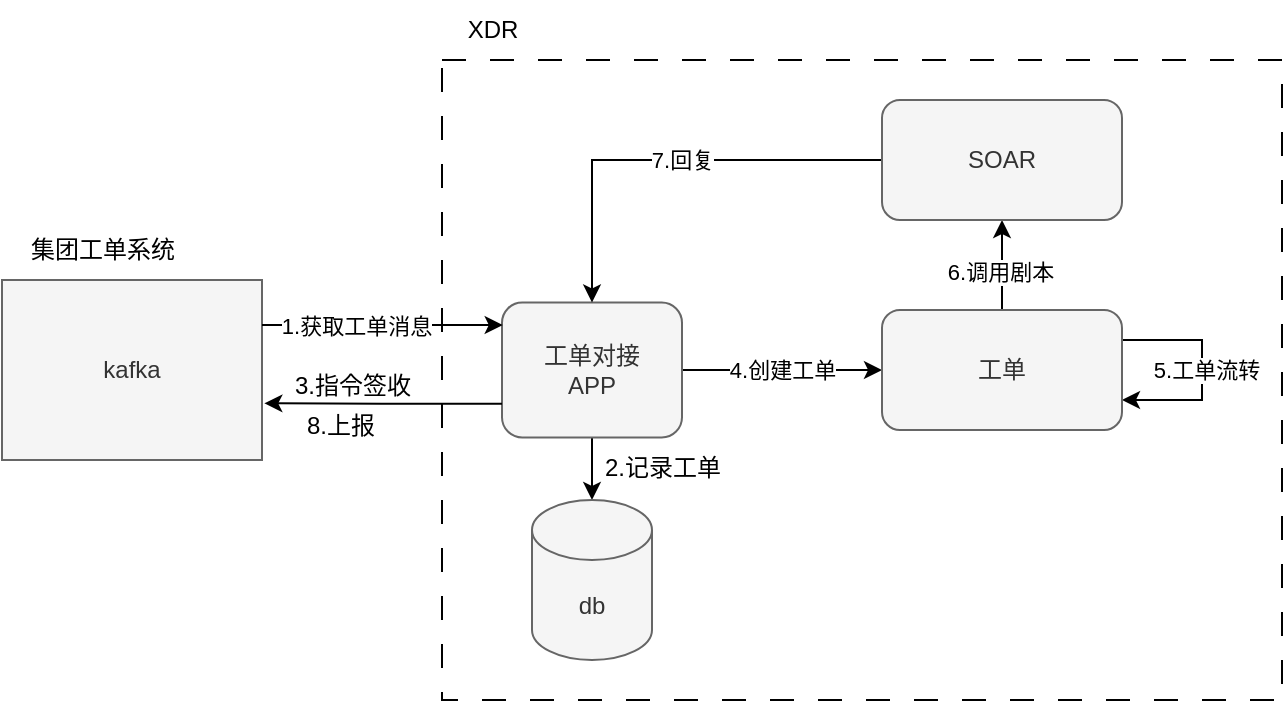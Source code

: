 <mxfile version="24.9.1">
  <diagram name="第 1 页" id="z12r1mD442PUOEED7_AE">
    <mxGraphModel dx="1173" dy="560" grid="1" gridSize="10" guides="1" tooltips="1" connect="1" arrows="1" fold="1" page="1" pageScale="1" pageWidth="827" pageHeight="1169" math="0" shadow="0">
      <root>
        <mxCell id="0" />
        <mxCell id="1" parent="0" />
        <mxCell id="g9Rip2WcBTo65tRp7GzL-1" value="kafka" style="rounded=0;whiteSpace=wrap;html=1;fillColor=#f5f5f5;fontColor=#333333;strokeColor=#666666;" parent="1" vertex="1">
          <mxGeometry x="93" y="550" width="130" height="90" as="geometry" />
        </mxCell>
        <mxCell id="g9Rip2WcBTo65tRp7GzL-6" value="" style="rounded=0;whiteSpace=wrap;html=1;dashed=1;dashPattern=12 12;" parent="1" vertex="1">
          <mxGeometry x="313" y="440" width="420" height="320" as="geometry" />
        </mxCell>
        <mxCell id="g9Rip2WcBTo65tRp7GzL-7" value="XDR" style="text;html=1;align=center;verticalAlign=middle;resizable=0;points=[];autosize=1;strokeColor=none;fillColor=none;" parent="1" vertex="1">
          <mxGeometry x="313" y="410" width="50" height="30" as="geometry" />
        </mxCell>
        <mxCell id="g9Rip2WcBTo65tRp7GzL-18" style="edgeStyle=orthogonalEdgeStyle;rounded=0;orthogonalLoop=1;jettySize=auto;html=1;exitX=0.5;exitY=1;exitDx=0;exitDy=0;" parent="1" source="g9Rip2WcBTo65tRp7GzL-9" target="g9Rip2WcBTo65tRp7GzL-17" edge="1">
          <mxGeometry relative="1" as="geometry" />
        </mxCell>
        <mxCell id="g9Rip2WcBTo65tRp7GzL-20" style="edgeStyle=orthogonalEdgeStyle;rounded=0;orthogonalLoop=1;jettySize=auto;html=1;exitX=1;exitY=0.5;exitDx=0;exitDy=0;" parent="1" source="g9Rip2WcBTo65tRp7GzL-9" target="g9Rip2WcBTo65tRp7GzL-19" edge="1">
          <mxGeometry relative="1" as="geometry" />
        </mxCell>
        <mxCell id="g9Rip2WcBTo65tRp7GzL-25" value="4.创建工单" style="edgeLabel;html=1;align=center;verticalAlign=middle;resizable=0;points=[];" parent="g9Rip2WcBTo65tRp7GzL-20" vertex="1" connectable="0">
          <mxGeometry x="-0.358" relative="1" as="geometry">
            <mxPoint x="18" as="offset" />
          </mxGeometry>
        </mxCell>
        <mxCell id="g9Rip2WcBTo65tRp7GzL-9" value="工单对接&lt;br&gt;APP" style="rounded=1;whiteSpace=wrap;html=1;fillColor=#f5f5f5;fontColor=#333333;strokeColor=#666666;" parent="1" vertex="1">
          <mxGeometry x="343" y="561.25" width="90" height="67.5" as="geometry" />
        </mxCell>
        <mxCell id="g9Rip2WcBTo65tRp7GzL-11" style="edgeStyle=orthogonalEdgeStyle;rounded=0;orthogonalLoop=1;jettySize=auto;html=1;exitX=1;exitY=0.25;exitDx=0;exitDy=0;entryX=0.004;entryY=0.167;entryDx=0;entryDy=0;entryPerimeter=0;" parent="1" source="g9Rip2WcBTo65tRp7GzL-1" target="g9Rip2WcBTo65tRp7GzL-9" edge="1">
          <mxGeometry relative="1" as="geometry" />
        </mxCell>
        <mxCell id="g9Rip2WcBTo65tRp7GzL-14" value="1.获取工单消息" style="edgeLabel;html=1;align=center;verticalAlign=middle;resizable=0;points=[];" parent="g9Rip2WcBTo65tRp7GzL-11" vertex="1" connectable="0">
          <mxGeometry x="-0.288" y="2" relative="1" as="geometry">
            <mxPoint x="4" y="2" as="offset" />
          </mxGeometry>
        </mxCell>
        <mxCell id="g9Rip2WcBTo65tRp7GzL-12" style="edgeStyle=orthogonalEdgeStyle;rounded=0;orthogonalLoop=1;jettySize=auto;html=1;exitX=0;exitY=0.75;exitDx=0;exitDy=0;entryX=1.009;entryY=0.685;entryDx=0;entryDy=0;entryPerimeter=0;" parent="1" source="g9Rip2WcBTo65tRp7GzL-9" target="g9Rip2WcBTo65tRp7GzL-1" edge="1">
          <mxGeometry relative="1" as="geometry" />
        </mxCell>
        <mxCell id="g9Rip2WcBTo65tRp7GzL-17" value="db" style="shape=cylinder3;whiteSpace=wrap;html=1;boundedLbl=1;backgroundOutline=1;size=15;fillColor=#f5f5f5;fontColor=#333333;strokeColor=#666666;" parent="1" vertex="1">
          <mxGeometry x="358" y="660" width="60" height="80" as="geometry" />
        </mxCell>
        <mxCell id="g9Rip2WcBTo65tRp7GzL-22" style="edgeStyle=orthogonalEdgeStyle;rounded=0;orthogonalLoop=1;jettySize=auto;html=1;exitX=0.5;exitY=0;exitDx=0;exitDy=0;entryX=0.5;entryY=1;entryDx=0;entryDy=0;" parent="1" source="g9Rip2WcBTo65tRp7GzL-19" target="g9Rip2WcBTo65tRp7GzL-21" edge="1">
          <mxGeometry relative="1" as="geometry" />
        </mxCell>
        <mxCell id="g9Rip2WcBTo65tRp7GzL-34" value="6.调用剧本" style="edgeLabel;html=1;align=center;verticalAlign=middle;resizable=0;points=[];" parent="g9Rip2WcBTo65tRp7GzL-22" vertex="1" connectable="0">
          <mxGeometry x="-0.139" y="1" relative="1" as="geometry">
            <mxPoint as="offset" />
          </mxGeometry>
        </mxCell>
        <mxCell id="g9Rip2WcBTo65tRp7GzL-29" style="edgeStyle=orthogonalEdgeStyle;rounded=0;orthogonalLoop=1;jettySize=auto;html=1;exitX=1;exitY=0.25;exitDx=0;exitDy=0;entryX=1;entryY=0.75;entryDx=0;entryDy=0;" parent="1" source="g9Rip2WcBTo65tRp7GzL-19" target="g9Rip2WcBTo65tRp7GzL-19" edge="1">
          <mxGeometry relative="1" as="geometry">
            <Array as="points">
              <mxPoint x="693" y="580" />
              <mxPoint x="693" y="610" />
            </Array>
          </mxGeometry>
        </mxCell>
        <mxCell id="g9Rip2WcBTo65tRp7GzL-35" value="5.工单流转" style="edgeLabel;html=1;align=center;verticalAlign=middle;resizable=0;points=[];" parent="g9Rip2WcBTo65tRp7GzL-29" vertex="1" connectable="0">
          <mxGeometry x="-0.071" y="3" relative="1" as="geometry">
            <mxPoint x="-1" y="4" as="offset" />
          </mxGeometry>
        </mxCell>
        <mxCell id="g9Rip2WcBTo65tRp7GzL-19" value="工单" style="rounded=1;whiteSpace=wrap;html=1;fillColor=#f5f5f5;fontColor=#333333;strokeColor=#666666;" parent="1" vertex="1">
          <mxGeometry x="533" y="565" width="120" height="60" as="geometry" />
        </mxCell>
        <mxCell id="g9Rip2WcBTo65tRp7GzL-23" style="edgeStyle=orthogonalEdgeStyle;rounded=0;orthogonalLoop=1;jettySize=auto;html=1;exitX=0;exitY=0.5;exitDx=0;exitDy=0;" parent="1" source="g9Rip2WcBTo65tRp7GzL-21" target="g9Rip2WcBTo65tRp7GzL-9" edge="1">
          <mxGeometry relative="1" as="geometry" />
        </mxCell>
        <mxCell id="g9Rip2WcBTo65tRp7GzL-33" value="7.回复" style="edgeLabel;html=1;align=center;verticalAlign=middle;resizable=0;points=[];" parent="g9Rip2WcBTo65tRp7GzL-23" vertex="1" connectable="0">
          <mxGeometry x="-0.034" y="-2" relative="1" as="geometry">
            <mxPoint x="4" y="2" as="offset" />
          </mxGeometry>
        </mxCell>
        <mxCell id="g9Rip2WcBTo65tRp7GzL-21" value="SOAR" style="rounded=1;whiteSpace=wrap;html=1;fillColor=#f5f5f5;fontColor=#333333;strokeColor=#666666;" parent="1" vertex="1">
          <mxGeometry x="533" y="460" width="120" height="60" as="geometry" />
        </mxCell>
        <mxCell id="g9Rip2WcBTo65tRp7GzL-24" value="集团工单系统" style="text;html=1;align=center;verticalAlign=middle;resizable=0;points=[];autosize=1;strokeColor=none;fillColor=none;" parent="1" vertex="1">
          <mxGeometry x="93" y="520" width="100" height="30" as="geometry" />
        </mxCell>
        <mxCell id="g9Rip2WcBTo65tRp7GzL-26" value="3.指令签收" style="text;html=1;align=center;verticalAlign=middle;resizable=0;points=[];autosize=1;strokeColor=none;fillColor=none;" parent="1" vertex="1">
          <mxGeometry x="228" y="588" width="80" height="30" as="geometry" />
        </mxCell>
        <mxCell id="g9Rip2WcBTo65tRp7GzL-27" value="2.记录工单" style="text;html=1;align=center;verticalAlign=middle;resizable=0;points=[];autosize=1;strokeColor=none;fillColor=none;" parent="1" vertex="1">
          <mxGeometry x="383" y="628.75" width="80" height="30" as="geometry" />
        </mxCell>
        <mxCell id="g9Rip2WcBTo65tRp7GzL-36" value="8.上报" style="text;html=1;align=center;verticalAlign=middle;resizable=0;points=[];autosize=1;strokeColor=none;fillColor=none;" parent="1" vertex="1">
          <mxGeometry x="232" y="608" width="60" height="30" as="geometry" />
        </mxCell>
      </root>
    </mxGraphModel>
  </diagram>
</mxfile>
